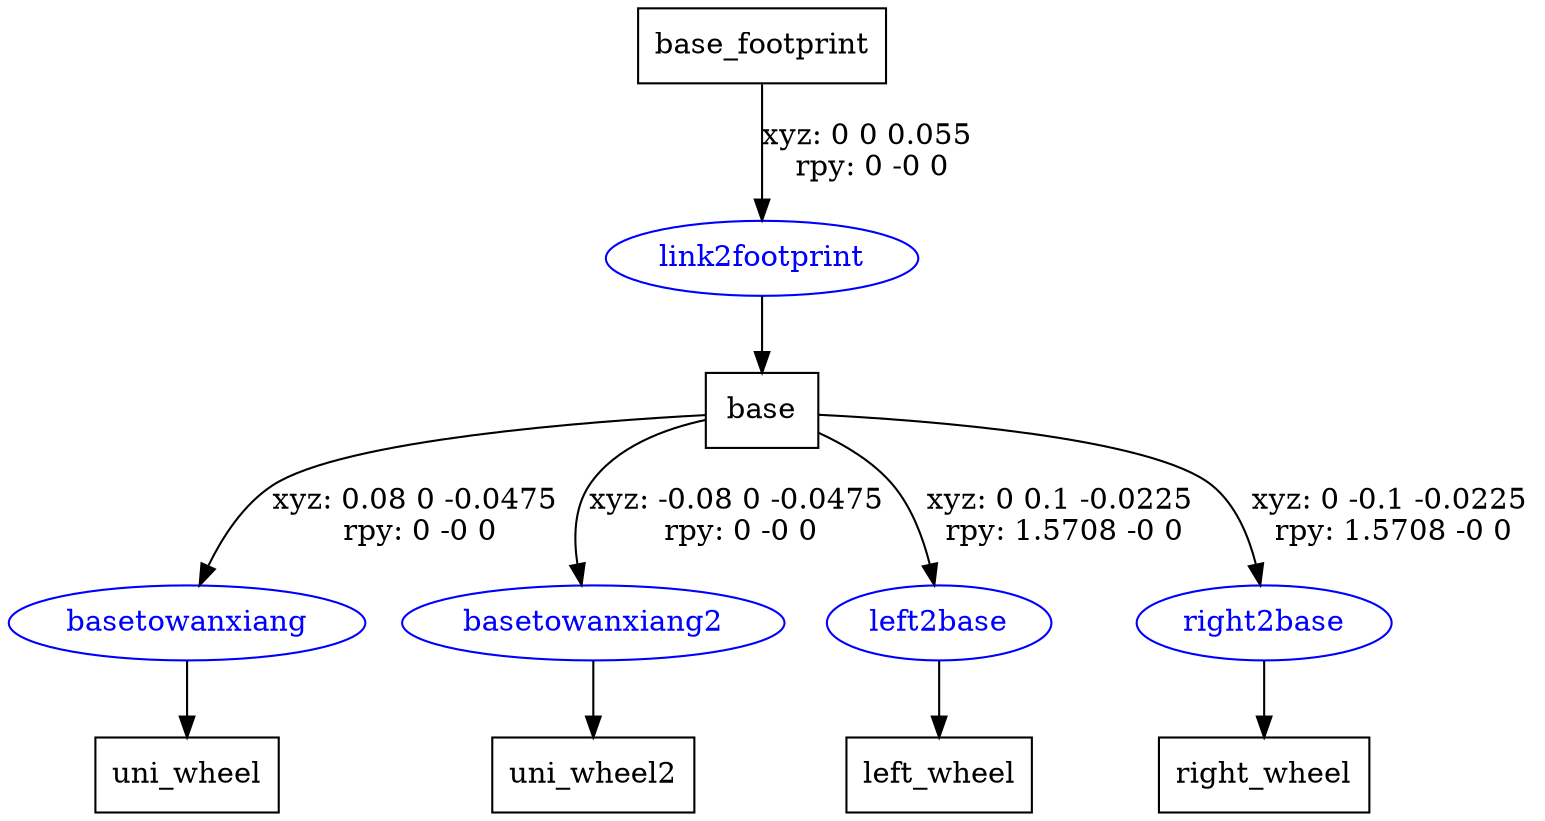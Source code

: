 digraph G {
node [shape=box];
"base_footprint" [label="base_footprint"];
"base" [label="base"];
"uni_wheel" [label="uni_wheel"];
"uni_wheel2" [label="uni_wheel2"];
"left_wheel" [label="left_wheel"];
"right_wheel" [label="right_wheel"];
node [shape=ellipse, color=blue, fontcolor=blue];
"base_footprint" -> "link2footprint" [label="xyz: 0 0 0.055 \nrpy: 0 -0 0"]
"link2footprint" -> "base"
"base" -> "basetowanxiang" [label="xyz: 0.08 0 -0.0475 \nrpy: 0 -0 0"]
"basetowanxiang" -> "uni_wheel"
"base" -> "basetowanxiang2" [label="xyz: -0.08 0 -0.0475 \nrpy: 0 -0 0"]
"basetowanxiang2" -> "uni_wheel2"
"base" -> "left2base" [label="xyz: 0 0.1 -0.0225 \nrpy: 1.5708 -0 0"]
"left2base" -> "left_wheel"
"base" -> "right2base" [label="xyz: 0 -0.1 -0.0225 \nrpy: 1.5708 -0 0"]
"right2base" -> "right_wheel"
}
